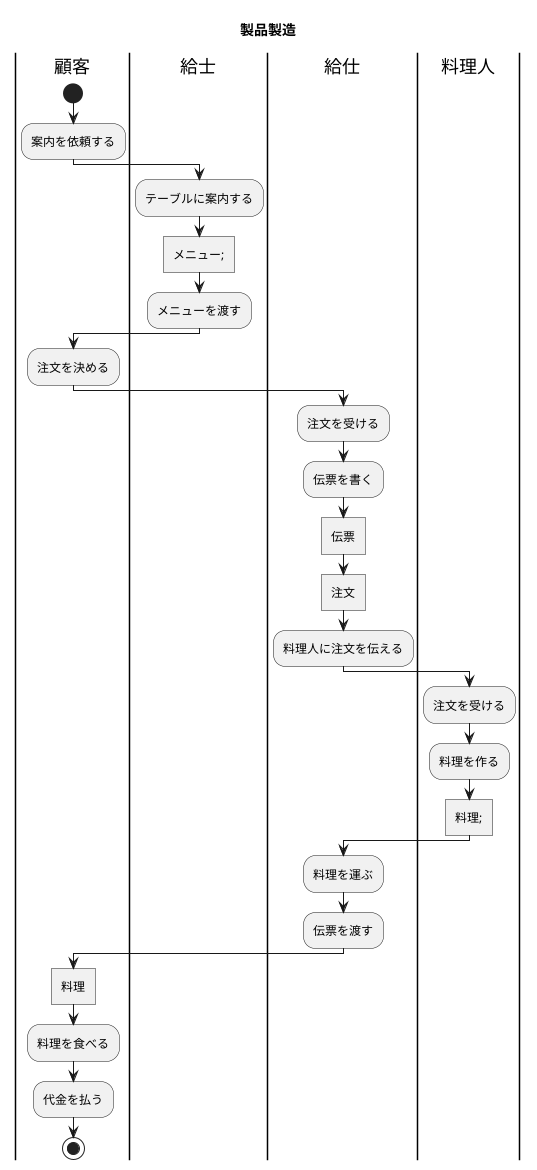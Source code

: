 @startuml
title 製品製造
|顧客|
start
:案内を依頼する;
|給士|
:テーブルに案内する;
:メニュー;]
:メニューを渡す;
|顧客|
:注文を決める;
|給仕|
:注文を受ける;
:伝票を書く;
:伝票] 
:注文]
:料理人に注文を伝える;
|料理人|
:注文を受ける;
:料理を作る;
:料理;]
|給仕|
:料理を運ぶ;
:伝票を渡す;
|顧客|
:料理]
:料理を食べる;
:代金を払う;
stop
@enduml